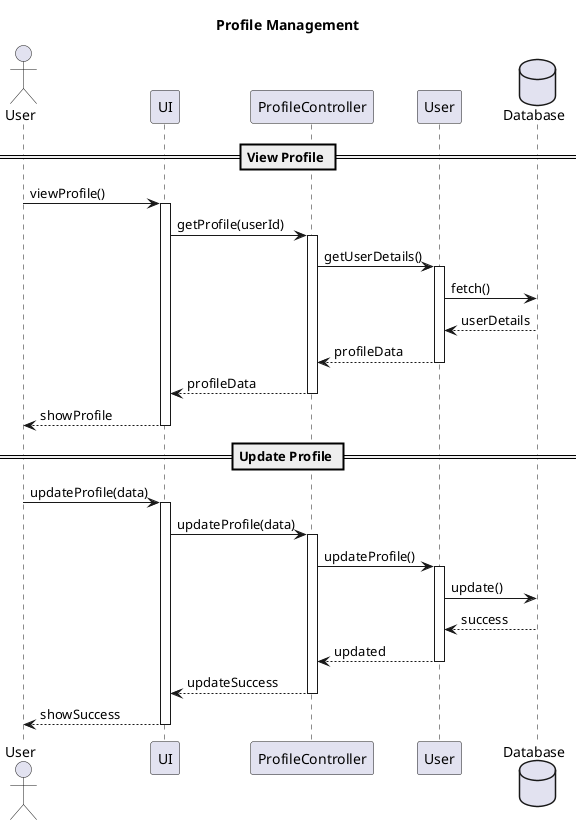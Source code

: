 @startuml Profile Management
title Profile Management

actor User
participant "UI" as UI
participant "ProfileController" as PC
participant "User" as U
database "Database" as DB

== View Profile ==
User -> UI: viewProfile()
activate UI
UI -> PC: getProfile(userId)
activate PC
PC -> U: getUserDetails()
activate U
U -> DB: fetch()
DB --> U: userDetails
U --> PC: profileData
deactivate U
PC --> UI: profileData
deactivate PC
UI --> User: showProfile
deactivate UI

== Update Profile ==
User -> UI: updateProfile(data)
activate UI
UI -> PC: updateProfile(data)
activate PC
PC -> U: updateProfile()
activate U
U -> DB: update()
DB --> U: success
U --> PC: updated
deactivate U

PC --> UI: updateSuccess
deactivate PC
UI --> User: showSuccess
deactivate UI

@enduml